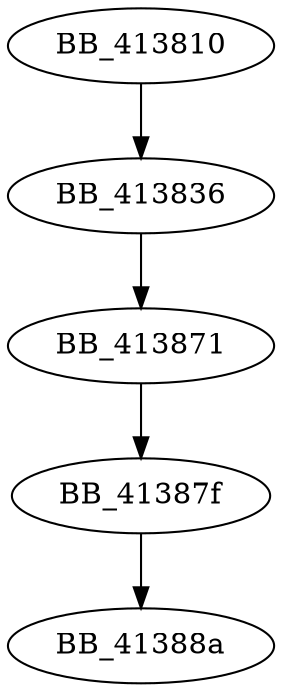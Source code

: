 DiGraph sub_413810{
BB_413810->BB_413836
BB_413836->BB_413871
BB_413871->BB_41387f
BB_41387f->BB_41388a
}
